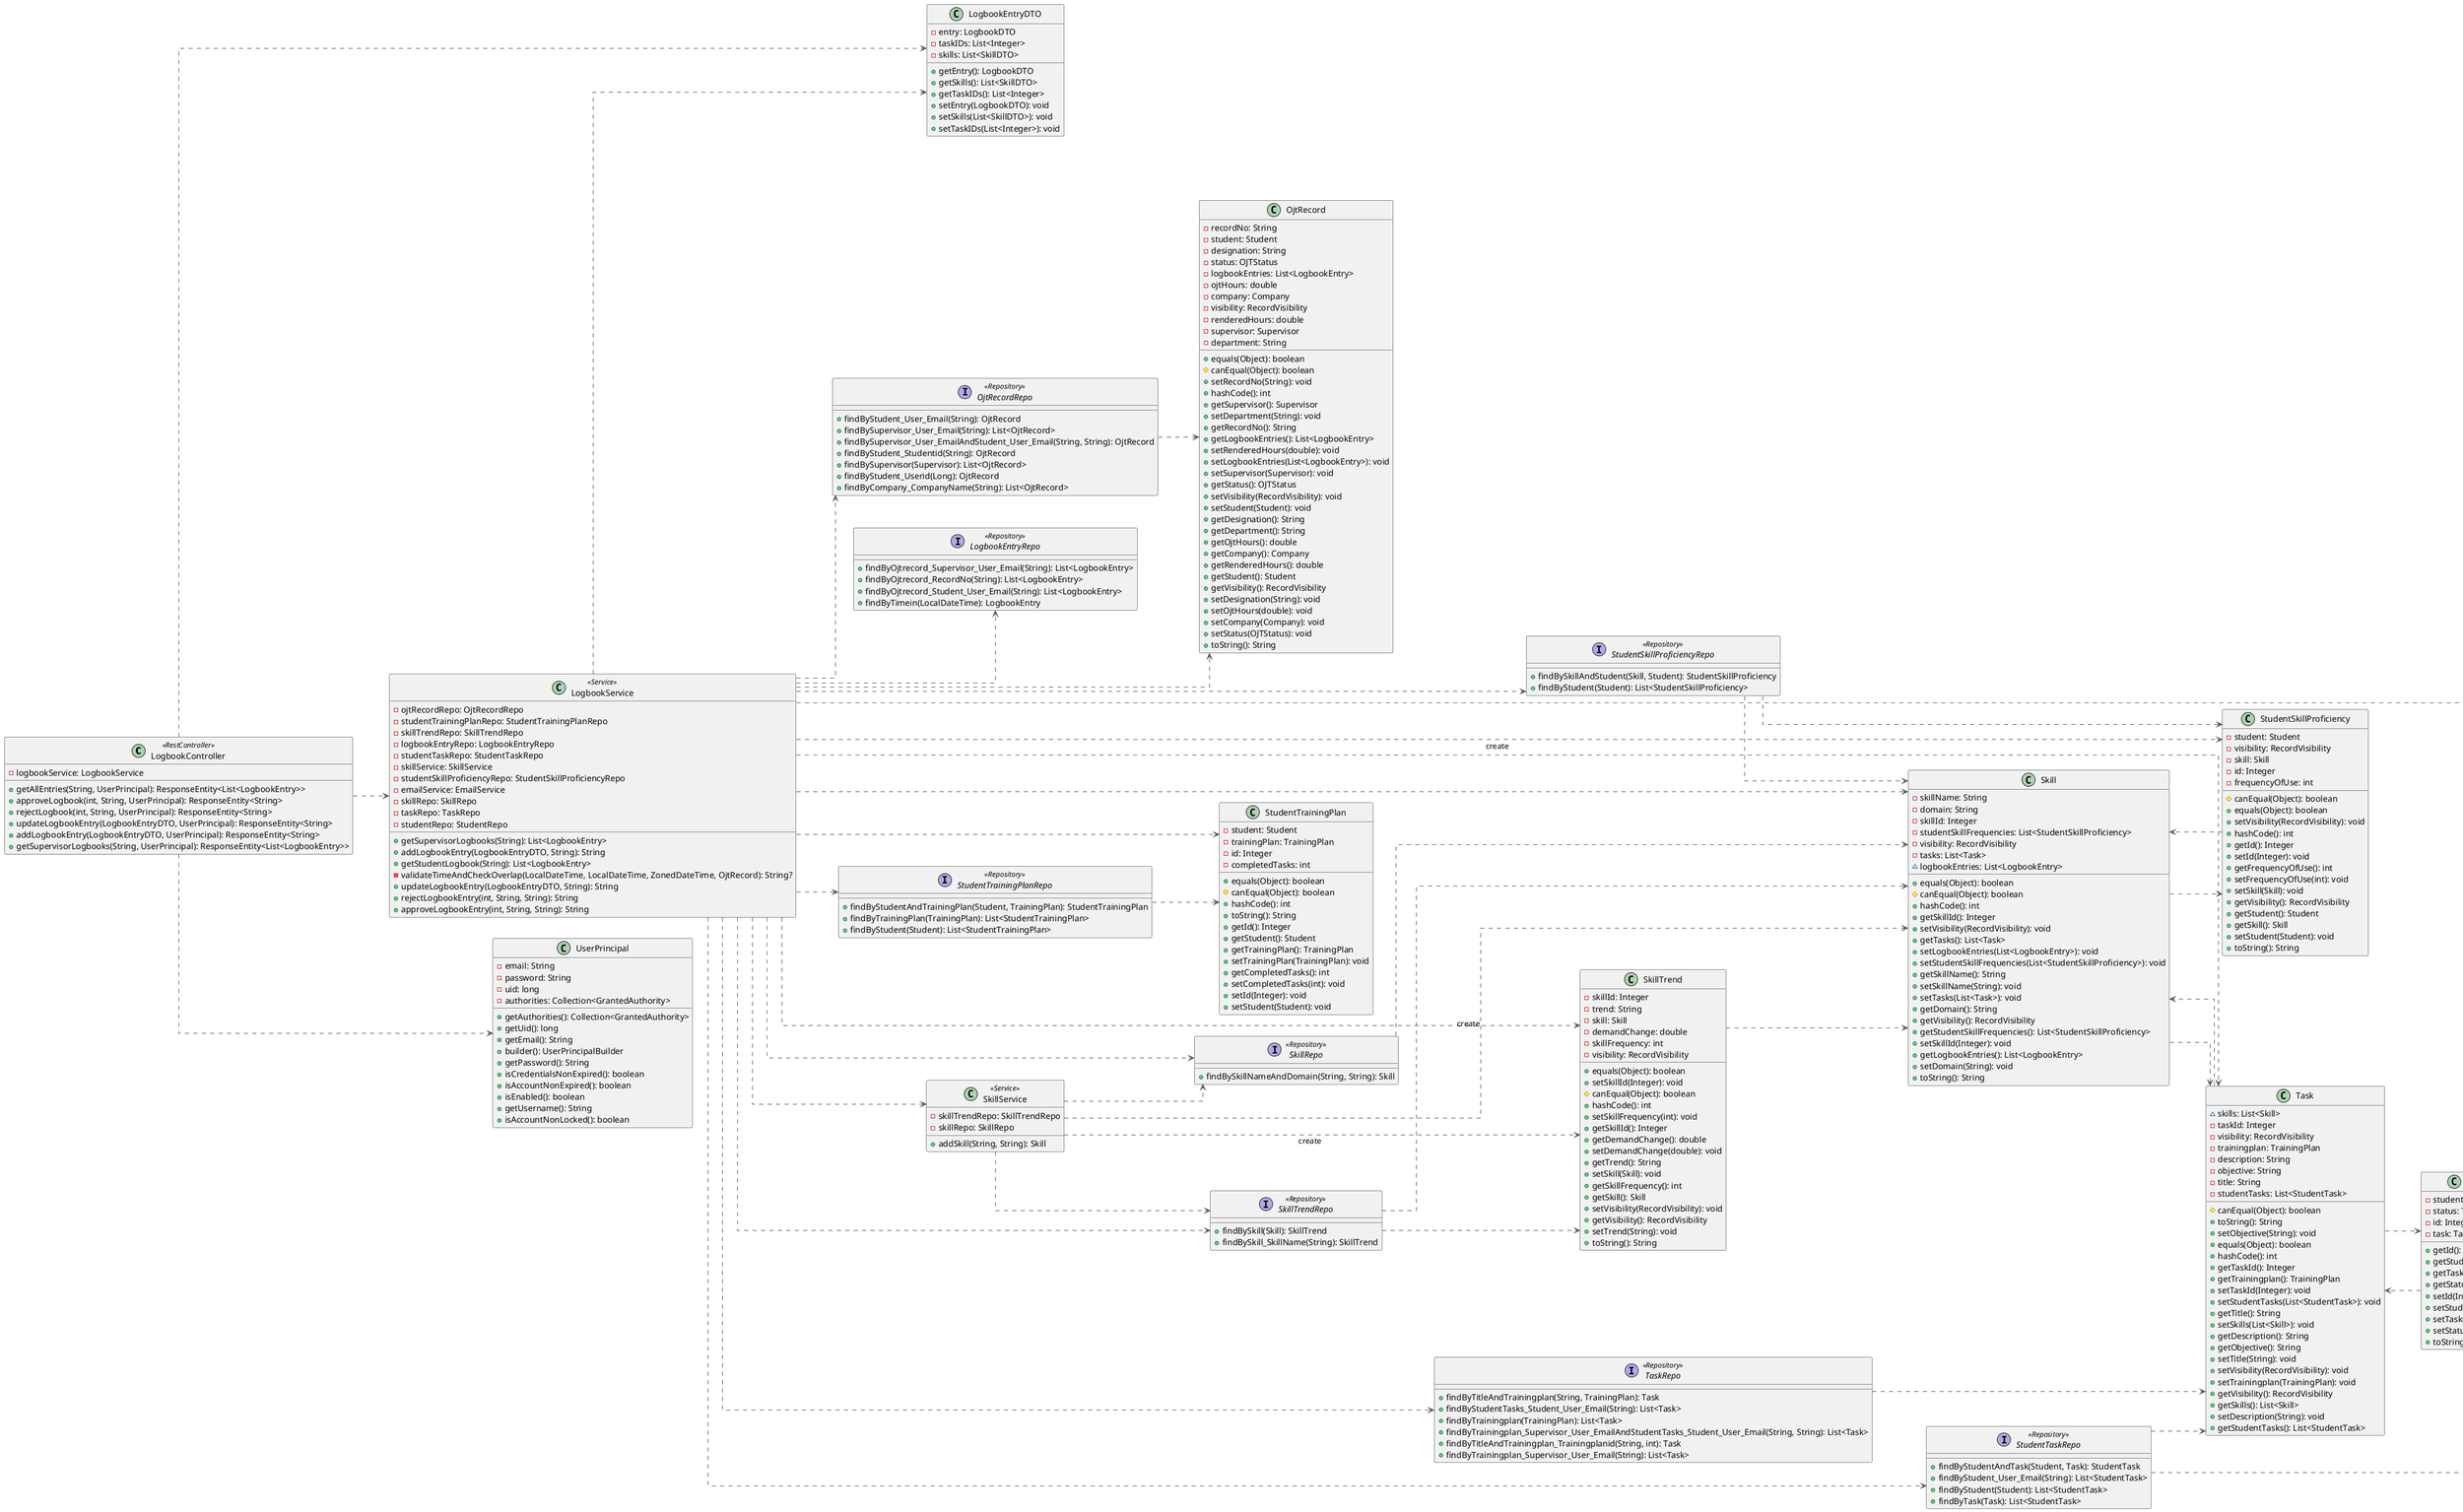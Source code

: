 @startuml
left to right direction
skinparam linetype ortho

class LogbookController << RestController >> {
  - logbookService: LogbookService
  + getAllEntries(String, UserPrincipal): ResponseEntity<List<LogbookEntry>>
  + approveLogbook(int, String, UserPrincipal): ResponseEntity<String>
  + rejectLogbook(int, String, UserPrincipal): ResponseEntity<String>
  + updateLogbookEntry(LogbookEntryDTO, UserPrincipal): ResponseEntity<String>
  + addLogbookEntry(LogbookEntryDTO, UserPrincipal): ResponseEntity<String>
  + getSupervisorLogbooks(String, UserPrincipal): ResponseEntity<List<LogbookEntry>>
}
class LogbookEntryDTO {
  - entry: LogbookDTO
  - taskIDs: List<Integer>
  - skills: List<SkillDTO>
  + getEntry(): LogbookDTO
  + getSkills(): List<SkillDTO>
  + getTaskIDs(): List<Integer>
  + setEntry(LogbookDTO): void
  + setSkills(List<SkillDTO>): void
  + setTaskIDs(List<Integer>): void
}
interface LogbookEntryRepo << Repository>> {
  + findByOjtrecord_Supervisor_User_Email(String): List<LogbookEntry>
  + findByOjtrecord_RecordNo(String): List<LogbookEntry>
  + findByOjtrecord_Student_User_Email(String): List<LogbookEntry>
  + findByTimein(LocalDateTime): LogbookEntry
}
class LogbookService << Service >> {
  - ojtRecordRepo: OjtRecordRepo
  - studentTrainingPlanRepo: StudentTrainingPlanRepo
  - skillTrendRepo: SkillTrendRepo
  - logbookEntryRepo: LogbookEntryRepo
  - studentTaskRepo: StudentTaskRepo
  - skillService: SkillService
  - studentSkillProficiencyRepo: StudentSkillProficiencyRepo
  - emailService: EmailService
  - skillRepo: SkillRepo
  - taskRepo: TaskRepo
  - studentRepo: StudentRepo
  + getSupervisorLogbooks(String): List<LogbookEntry>
  + addLogbookEntry(LogbookEntryDTO, String): String
  + getStudentLogbook(String): List<LogbookEntry>
  - validateTimeAndCheckOverlap(LocalDateTime, LocalDateTime, ZonedDateTime, OjtRecord): String?
  + updateLogbookEntry(LogbookEntryDTO, String): String
  + rejectLogbookEntry(int, String, String): String
  + approveLogbookEntry(int, String, String): String
}
class OjtRecord {
  - recordNo: String
  - student: Student
  - designation: String
  - status: OJTStatus
  - logbookEntries: List<LogbookEntry>
  - ojtHours: double
  - company: Company
  - visibility: RecordVisibility
  - renderedHours: double
  - supervisor: Supervisor
  - department: String
  + equals(Object): boolean
  # canEqual(Object): boolean
  + setRecordNo(String): void
  + hashCode(): int
  + getSupervisor(): Supervisor
  + setDepartment(String): void
  + getRecordNo(): String
  + getLogbookEntries(): List<LogbookEntry>
  + setRenderedHours(double): void
  + setLogbookEntries(List<LogbookEntry>): void
  + setSupervisor(Supervisor): void
  + getStatus(): OJTStatus
  + setVisibility(RecordVisibility): void
  + setStudent(Student): void
  + getDesignation(): String
  + getDepartment(): String
  + getOjtHours(): double
  + getCompany(): Company
  + getRenderedHours(): double
  + getStudent(): Student
  + getVisibility(): RecordVisibility
  + setDesignation(String): void
  + setOjtHours(double): void
  + setCompany(Company): void
  + setStatus(OJTStatus): void
  + toString(): String
}
interface OjtRecordRepo << Repository>> {
  + findByStudent_User_Email(String): OjtRecord
  + findBySupervisor_User_Email(String): List<OjtRecord>
  + findBySupervisor_User_EmailAndStudent_User_Email(String, String): OjtRecord
  + findByStudent_Studentid(String): OjtRecord
  + findBySupervisor(Supervisor): List<OjtRecord>
  + findByStudent_Userid(Long): OjtRecord
  + findByCompany_CompanyName(String): List<OjtRecord>
}
class Skill {
  - skillName: String
  - domain: String
  - skillId: Integer
  - studentSkillFrequencies: List<StudentSkillProficiency>
  - visibility: RecordVisibility
  - tasks: List<Task>
  ~ logbookEntries: List<LogbookEntry>
  + equals(Object): boolean
  # canEqual(Object): boolean
  + hashCode(): int
  + getSkillId(): Integer
  + setVisibility(RecordVisibility): void
  + getTasks(): List<Task>
  + setLogbookEntries(List<LogbookEntry>): void
  + setStudentSkillFrequencies(List<StudentSkillProficiency>): void
  + getSkillName(): String
  + setSkillName(String): void
  + setTasks(List<Task>): void
  + getDomain(): String
  + getVisibility(): RecordVisibility
  + getStudentSkillFrequencies(): List<StudentSkillProficiency>
  + setSkillId(Integer): void
  + getLogbookEntries(): List<LogbookEntry>
  + setDomain(String): void
  + toString(): String
}
interface SkillRepo << Repository>> {
  + findBySkillNameAndDomain(String, String): Skill
}
class SkillService << Service >> {
  - skillTrendRepo: SkillTrendRepo
  - skillRepo: SkillRepo
  + addSkill(String, String): Skill
}
class SkillTrend {
  - skillId: Integer
  - trend: String
  - skill: Skill
  - demandChange: double
  - skillFrequency: int
  - visibility: RecordVisibility
  + equals(Object): boolean
  + setSkillId(Integer): void
  # canEqual(Object): boolean
  + hashCode(): int
  + setSkillFrequency(int): void
  + getSkillId(): Integer
  + getDemandChange(): double
  + setDemandChange(double): void
  + getTrend(): String
  + setSkill(Skill): void
  + getSkillFrequency(): int
  + getSkill(): Skill
  + setVisibility(RecordVisibility): void
  + getVisibility(): RecordVisibility
  + setTrend(String): void
  + toString(): String
}
interface SkillTrendRepo << Repository>> {
  + findBySkill(Skill): SkillTrend
  + findBySkill_SkillName(String): SkillTrend
}
class StudentSkillProficiency {
  - student: Student
  - visibility: RecordVisibility
  - skill: Skill
  - id: Integer
  - frequencyOfUse: int
  # canEqual(Object): boolean
  + equals(Object): boolean
  + setVisibility(RecordVisibility): void
  + hashCode(): int
  + getId(): Integer
  + setId(Integer): void
  + getFrequencyOfUse(): int
  + setFrequencyOfUse(int): void
  + setSkill(Skill): void
  + getVisibility(): RecordVisibility
  + getStudent(): Student
  + getSkill(): Skill
  + setStudent(Student): void
  + toString(): String
}
interface StudentSkillProficiencyRepo << Repository>> {
  + findBySkillAndStudent(Skill, Student): StudentSkillProficiency
  + findByStudent(Student): List<StudentSkillProficiency>
}
class StudentTask {
  - student: Student
  - status: TaskStatus
  - id: Integer
  - task: Task
  + getId(): Integer
  + getStudent(): Student
  + getTask(): Task
  + getStatus(): TaskStatus
  + setId(Integer): void
  + setStudent(Student): void
  + setTask(Task): void
  + setStatus(TaskStatus): void
  + toString(): String
}
interface StudentTaskRepo << Repository>> {
  + findByStudentAndTask(Student, Task): StudentTask
  + findByStudent_User_Email(String): List<StudentTask>
  + findByStudent(Student): List<StudentTask>
  + findByTask(Task): List<StudentTask>
}
class StudentTrainingPlan {
  - student: Student
  - trainingPlan: TrainingPlan
  - id: Integer
  - completedTasks: int
  + equals(Object): boolean
  # canEqual(Object): boolean
  + hashCode(): int
  + toString(): String
  + getId(): Integer
  + getStudent(): Student
  + getTrainingPlan(): TrainingPlan
  + setTrainingPlan(TrainingPlan): void
  + getCompletedTasks(): int
  + setCompletedTasks(int): void
  + setId(Integer): void
  + setStudent(Student): void
}
interface StudentTrainingPlanRepo << Repository>> {
  + findByStudentAndTrainingPlan(Student, TrainingPlan): StudentTrainingPlan
  + findByTrainingPlan(TrainingPlan): List<StudentTrainingPlan>
  + findByStudent(Student): List<StudentTrainingPlan>
}
class Task {
  ~ skills: List<Skill>
  - taskId: Integer
  - visibility: RecordVisibility
  - trainingplan: TrainingPlan
  - description: String
  - objective: String
  - title: String
  - studentTasks: List<StudentTask>
  # canEqual(Object): boolean
  + toString(): String
  + setObjective(String): void
  + equals(Object): boolean
  + hashCode(): int
  + getTaskId(): Integer
  + getTrainingplan(): TrainingPlan
  + setTaskId(Integer): void
  + setStudentTasks(List<StudentTask>): void
  + getTitle(): String
  + setSkills(List<Skill>): void
  + getDescription(): String
  + getObjective(): String
  + setTitle(String): void
  + setVisibility(RecordVisibility): void
  + setTrainingplan(TrainingPlan): void
  + getVisibility(): RecordVisibility
  + getSkills(): List<Skill>
  + setDescription(String): void
  + getStudentTasks(): List<StudentTask>
}
interface TaskRepo << Repository>> {
  + findByTitleAndTrainingplan(String, TrainingPlan): Task
  + findByStudentTasks_Student_User_Email(String): List<Task>
  + findByTrainingplan(TrainingPlan): List<Task>
  + findByTrainingplan_Supervisor_User_EmailAndStudentTasks_Student_User_Email(String, String): List<Task>
  + findByTitleAndTrainingplan_Trainingplanid(String, int): Task
  + findByTrainingplan_Supervisor_User_Email(String): List<Task>
}
class UserPrincipal {
  - email: String
  - password: String
  - uid: long
  - authorities: Collection<GrantedAuthority>
  + getAuthorities(): Collection<GrantedAuthority>
  + getUid(): long
  + getEmail(): String
  + builder(): UserPrincipalBuilder
  + getPassword(): String
  + isCredentialsNonExpired(): boolean
  + isAccountNonExpired(): boolean
  + isEnabled(): boolean
  + getUsername(): String
  + isAccountNonLocked(): boolean
}

LogbookController            -[#595959,dashed]->  LogbookEntryDTO
LogbookController            -[#595959,dashed]->  LogbookService
LogbookController            -[#595959,dashed]->  UserPrincipal
LogbookService               -[#595959,dashed]->  LogbookEntryDTO
LogbookService               -[#595959,dashed]->  LogbookEntryRepo
LogbookService               -[#595959,dashed]->  OjtRecord
LogbookService               -[#595959,dashed]->  OjtRecordRepo
LogbookService               -[#595959,dashed]->  Skill
LogbookService               -[#595959,dashed]->  SkillRepo
LogbookService               -[#595959,dashed]->  SkillService
LogbookService               -[#595959,dashed]->  SkillTrend
LogbookService               -[#595959,dashed]->  SkillTrendRepo
LogbookService               -[#595959,dashed]->  StudentSkillProficiency     : "«create»"
LogbookService               -[#595959,dashed]->  StudentSkillProficiencyRepo
LogbookService               -[#595959,dashed]->  StudentTask
LogbookService               -[#595959,dashed]->  StudentTaskRepo
LogbookService               -[#595959,dashed]->  StudentTrainingPlan
LogbookService               -[#595959,dashed]->  StudentTrainingPlanRepo
LogbookService               -[#595959,dashed]->  Task
LogbookService               -[#595959,dashed]->  TaskRepo
OjtRecordRepo                -[#595959,dashed]->  OjtRecord
Skill                        -[#595959,dashed]->  StudentSkillProficiency
Skill                        -[#595959,dashed]->  Task
SkillRepo                    -[#595959,dashed]->  Skill
SkillService                 -[#595959,dashed]->  Skill                       : "«create»"
SkillService                 -[#595959,dashed]->  SkillRepo
SkillService                 -[#595959,dashed]->  SkillTrend                  : "«create»"
SkillService                 -[#595959,dashed]->  SkillTrendRepo
SkillTrend                   -[#595959,dashed]->  Skill
SkillTrendRepo               -[#595959,dashed]->  Skill
SkillTrendRepo               -[#595959,dashed]->  SkillTrend
StudentSkillProficiency      -[#595959,dashed]->  Skill
StudentSkillProficiencyRepo  -[#595959,dashed]->  Skill
StudentSkillProficiencyRepo  -[#595959,dashed]->  StudentSkillProficiency
StudentTask                  -[#595959,dashed]->  Task
StudentTaskRepo              -[#595959,dashed]->  StudentTask
StudentTaskRepo              -[#595959,dashed]->  Task
StudentTrainingPlanRepo      -[#595959,dashed]->  StudentTrainingPlan
Task                         -[#595959,dashed]->  Skill
Task                         -[#595959,dashed]->  StudentTask
TaskRepo                     -[#595959,dashed]->  Task
@enduml